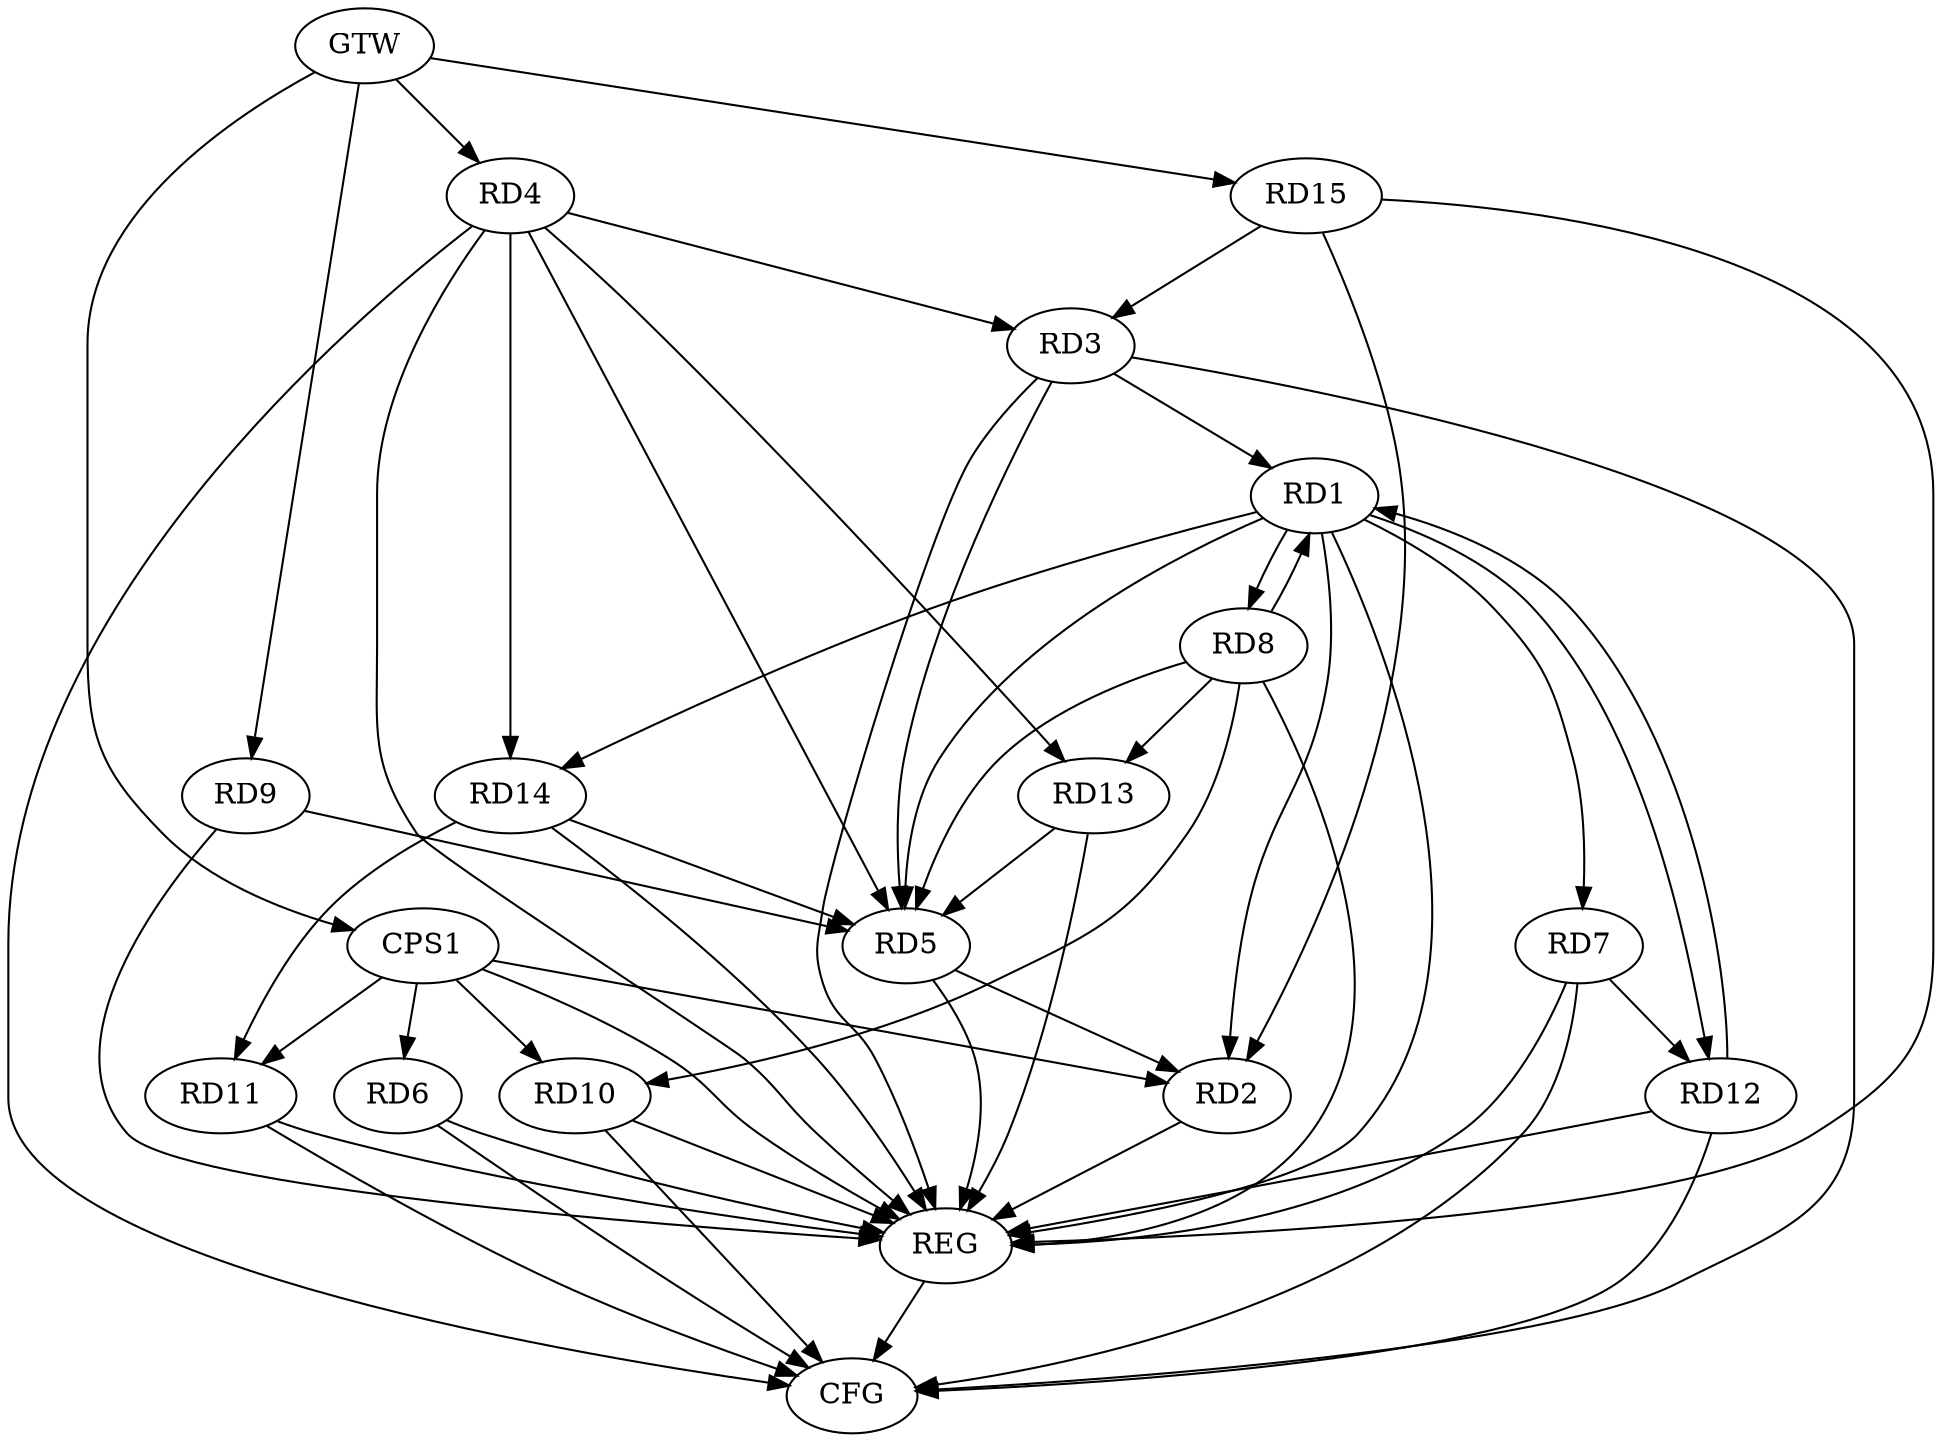 strict digraph G {
  RD1 [ label="RD1" ];
  RD2 [ label="RD2" ];
  RD3 [ label="RD3" ];
  RD4 [ label="RD4" ];
  RD5 [ label="RD5" ];
  RD6 [ label="RD6" ];
  RD7 [ label="RD7" ];
  RD8 [ label="RD8" ];
  RD9 [ label="RD9" ];
  RD10 [ label="RD10" ];
  RD11 [ label="RD11" ];
  RD12 [ label="RD12" ];
  RD13 [ label="RD13" ];
  RD14 [ label="RD14" ];
  RD15 [ label="RD15" ];
  CPS1 [ label="CPS1" ];
  GTW [ label="GTW" ];
  REG [ label="REG" ];
  CFG [ label="CFG" ];
  RD1 -> RD2;
  RD3 -> RD1;
  RD1 -> RD5;
  RD1 -> RD7;
  RD1 -> RD8;
  RD8 -> RD1;
  RD1 -> RD12;
  RD12 -> RD1;
  RD1 -> RD14;
  RD5 -> RD2;
  RD15 -> RD2;
  RD4 -> RD3;
  RD3 -> RD5;
  RD15 -> RD3;
  RD4 -> RD5;
  RD4 -> RD13;
  RD4 -> RD14;
  RD8 -> RD5;
  RD9 -> RD5;
  RD13 -> RD5;
  RD14 -> RD5;
  RD7 -> RD12;
  RD8 -> RD10;
  RD8 -> RD13;
  RD14 -> RD11;
  CPS1 -> RD2;
  CPS1 -> RD6;
  CPS1 -> RD10;
  CPS1 -> RD11;
  GTW -> RD4;
  GTW -> RD9;
  GTW -> RD15;
  GTW -> CPS1;
  RD1 -> REG;
  RD2 -> REG;
  RD3 -> REG;
  RD4 -> REG;
  RD5 -> REG;
  RD6 -> REG;
  RD7 -> REG;
  RD8 -> REG;
  RD9 -> REG;
  RD10 -> REG;
  RD11 -> REG;
  RD12 -> REG;
  RD13 -> REG;
  RD14 -> REG;
  RD15 -> REG;
  CPS1 -> REG;
  RD11 -> CFG;
  RD4 -> CFG;
  RD12 -> CFG;
  RD6 -> CFG;
  RD3 -> CFG;
  RD10 -> CFG;
  RD7 -> CFG;
  REG -> CFG;
}

